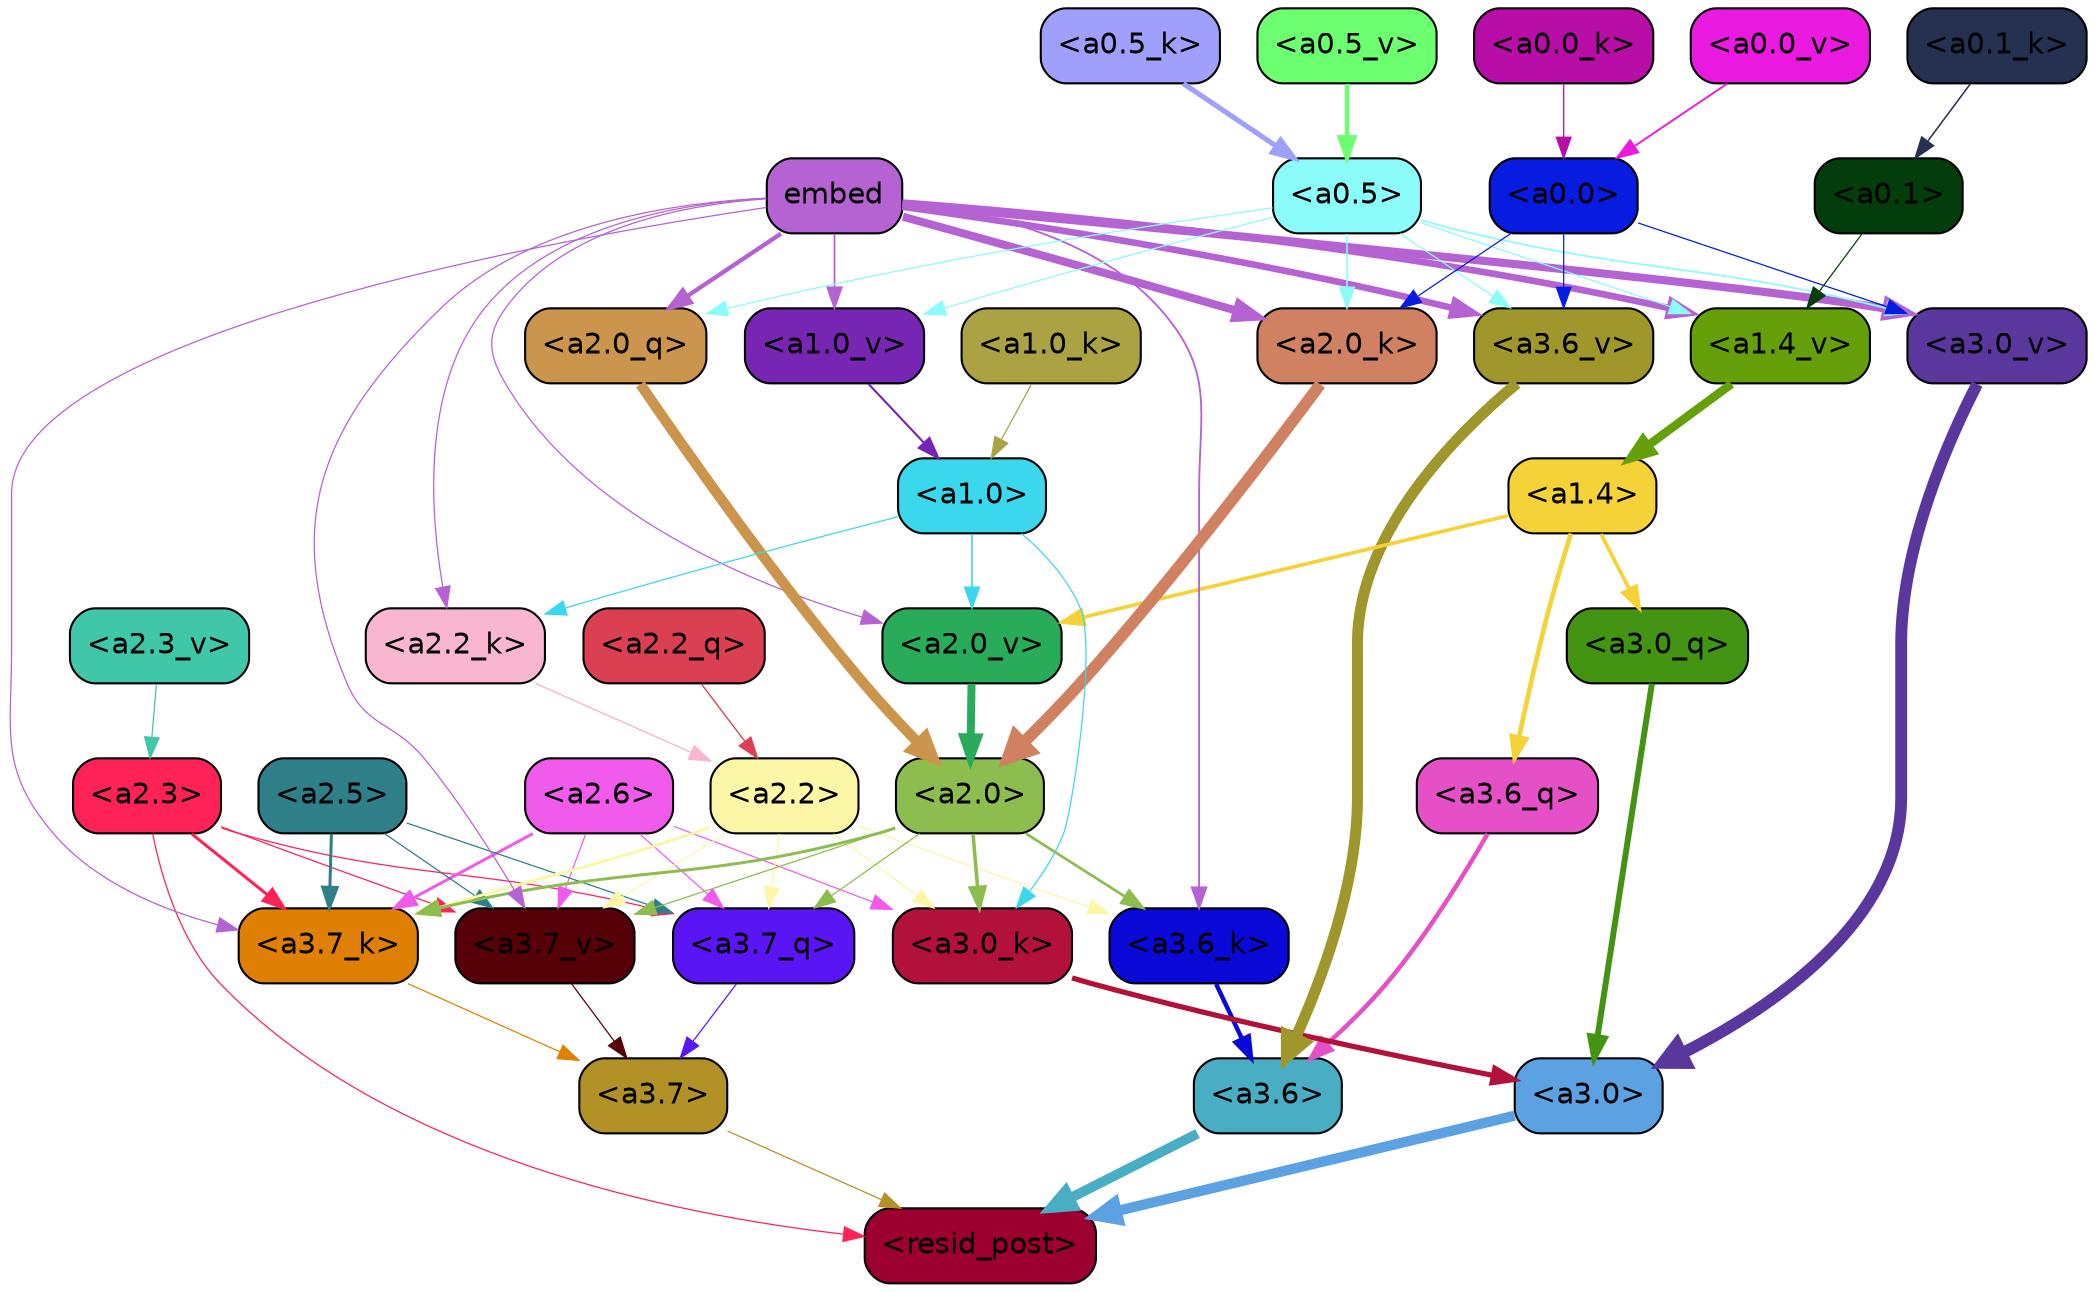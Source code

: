 strict digraph "" {
	graph [bgcolor=transparent,
		layout=dot,
		overlap=false,
		splines=true
	];
	"<a3.7>"	[color=black,
		fillcolor="#b29227",
		fontname=Helvetica,
		shape=box,
		style="filled, rounded"];
	"<resid_post>"	[color=black,
		fillcolor="#9c0030",
		fontname=Helvetica,
		shape=box,
		style="filled, rounded"];
	"<a3.7>" -> "<resid_post>"	[color="#b29227",
		penwidth=0.6];
	"<a3.6>"	[color=black,
		fillcolor="#49adc3",
		fontname=Helvetica,
		shape=box,
		style="filled, rounded"];
	"<a3.6>" -> "<resid_post>"	[color="#49adc3",
		penwidth=4.746312499046326];
	"<a3.0>"	[color=black,
		fillcolor="#5ca1e2",
		fontname=Helvetica,
		shape=box,
		style="filled, rounded"];
	"<a3.0>" -> "<resid_post>"	[color="#5ca1e2",
		penwidth=4.896343111991882];
	"<a2.3>"	[color=black,
		fillcolor="#ff2256",
		fontname=Helvetica,
		shape=box,
		style="filled, rounded"];
	"<a2.3>" -> "<resid_post>"	[color="#ff2256",
		penwidth=0.6];
	"<a3.7_q>"	[color=black,
		fillcolor="#5a15f5",
		fontname=Helvetica,
		shape=box,
		style="filled, rounded"];
	"<a2.3>" -> "<a3.7_q>"	[color="#ff2256",
		penwidth=0.6];
	"<a3.7_k>"	[color=black,
		fillcolor="#df8004",
		fontname=Helvetica,
		shape=box,
		style="filled, rounded"];
	"<a2.3>" -> "<a3.7_k>"	[color="#ff2256",
		penwidth=1.467104621231556];
	"<a3.7_v>"	[color=black,
		fillcolor="#560007",
		fontname=Helvetica,
		shape=box,
		style="filled, rounded"];
	"<a2.3>" -> "<a3.7_v>"	[color="#ff2256",
		penwidth=0.6];
	"<a3.7_q>" -> "<a3.7>"	[color="#5a15f5",
		penwidth=0.6];
	"<a3.6_q>"	[color=black,
		fillcolor="#e550c6",
		fontname=Helvetica,
		shape=box,
		style="filled, rounded"];
	"<a3.6_q>" -> "<a3.6>"	[color="#e550c6",
		penwidth=2.160832464694977];
	"<a3.0_q>"	[color=black,
		fillcolor="#429412",
		fontname=Helvetica,
		shape=box,
		style="filled, rounded"];
	"<a3.0_q>" -> "<a3.0>"	[color="#429412",
		penwidth=2.870753765106201];
	"<a3.7_k>" -> "<a3.7>"	[color="#df8004",
		penwidth=0.6];
	"<a3.6_k>"	[color=black,
		fillcolor="#0b09d8",
		fontname=Helvetica,
		shape=box,
		style="filled, rounded"];
	"<a3.6_k>" -> "<a3.6>"	[color="#0b09d8",
		penwidth=2.13908451795578];
	"<a3.0_k>"	[color=black,
		fillcolor="#b1113b",
		fontname=Helvetica,
		shape=box,
		style="filled, rounded"];
	"<a3.0_k>" -> "<a3.0>"	[color="#b1113b",
		penwidth=2.520303964614868];
	"<a3.7_v>" -> "<a3.7>"	[color="#560007",
		penwidth=0.6];
	"<a3.6_v>"	[color=black,
		fillcolor="#9f972b",
		fontname=Helvetica,
		shape=box,
		style="filled, rounded"];
	"<a3.6_v>" -> "<a3.6>"	[color="#9f972b",
		penwidth=5.297133803367615];
	"<a3.0_v>"	[color=black,
		fillcolor="#5a379d",
		fontname=Helvetica,
		shape=box,
		style="filled, rounded"];
	"<a3.0_v>" -> "<a3.0>"	[color="#5a379d",
		penwidth=5.680712580680847];
	"<a2.6>"	[color=black,
		fillcolor="#f05beb",
		fontname=Helvetica,
		shape=box,
		style="filled, rounded"];
	"<a2.6>" -> "<a3.7_q>"	[color="#f05beb",
		penwidth=0.6];
	"<a2.6>" -> "<a3.7_k>"	[color="#f05beb",
		penwidth=1.4453159049153328];
	"<a2.6>" -> "<a3.0_k>"	[color="#f05beb",
		penwidth=0.6];
	"<a2.6>" -> "<a3.7_v>"	[color="#f05beb",
		penwidth=0.6];
	"<a2.5>"	[color=black,
		fillcolor="#2f7f88",
		fontname=Helvetica,
		shape=box,
		style="filled, rounded"];
	"<a2.5>" -> "<a3.7_q>"	[color="#2f7f88",
		penwidth=0.6];
	"<a2.5>" -> "<a3.7_k>"	[color="#2f7f88",
		penwidth=1.4526091292500496];
	"<a2.5>" -> "<a3.7_v>"	[color="#2f7f88",
		penwidth=0.6];
	"<a2.2>"	[color=black,
		fillcolor="#fcf7a6",
		fontname=Helvetica,
		shape=box,
		style="filled, rounded"];
	"<a2.2>" -> "<a3.7_q>"	[color="#fcf7a6",
		penwidth=0.6];
	"<a2.2>" -> "<a3.7_k>"	[color="#fcf7a6",
		penwidth=1.4310357049107552];
	"<a2.2>" -> "<a3.6_k>"	[color="#fcf7a6",
		penwidth=0.6];
	"<a2.2>" -> "<a3.0_k>"	[color="#fcf7a6",
		penwidth=0.6];
	"<a2.2>" -> "<a3.7_v>"	[color="#fcf7a6",
		penwidth=0.6];
	"<a2.0>"	[color=black,
		fillcolor="#8dbd4f",
		fontname=Helvetica,
		shape=box,
		style="filled, rounded"];
	"<a2.0>" -> "<a3.7_q>"	[color="#8dbd4f",
		penwidth=0.6];
	"<a2.0>" -> "<a3.7_k>"	[color="#8dbd4f",
		penwidth=1.4314699843525887];
	"<a2.0>" -> "<a3.6_k>"	[color="#8dbd4f",
		penwidth=1.2950235605239868];
	"<a2.0>" -> "<a3.0_k>"	[color="#8dbd4f",
		penwidth=1.712992787361145];
	"<a2.0>" -> "<a3.7_v>"	[color="#8dbd4f",
		penwidth=0.6];
	"<a1.4>"	[color=black,
		fillcolor="#f6d239",
		fontname=Helvetica,
		shape=box,
		style="filled, rounded"];
	"<a1.4>" -> "<a3.6_q>"	[color="#f6d239",
		penwidth=2.242796540260315];
	"<a1.4>" -> "<a3.0_q>"	[color="#f6d239",
		penwidth=1.7808996737003326];
	"<a2.0_v>"	[color=black,
		fillcolor="#28ac5a",
		fontname=Helvetica,
		shape=box,
		style="filled, rounded"];
	"<a1.4>" -> "<a2.0_v>"	[color="#f6d239",
		penwidth=1.7603429555892944];
	embed	[color=black,
		fillcolor="#b562d3",
		fontname=Helvetica,
		shape=box,
		style="filled, rounded"];
	embed -> "<a3.7_k>"	[color="#b562d3",
		penwidth=0.6];
	embed -> "<a3.6_k>"	[color="#b562d3",
		penwidth=0.891706109046936];
	embed -> "<a3.7_v>"	[color="#b562d3",
		penwidth=0.6];
	embed -> "<a3.6_v>"	[color="#b562d3",
		penwidth=3.1766927242279053];
	embed -> "<a3.0_v>"	[color="#b562d3",
		penwidth=3.9005755856633186];
	"<a2.0_q>"	[color=black,
		fillcolor="#cc954d",
		fontname=Helvetica,
		shape=box,
		style="filled, rounded"];
	embed -> "<a2.0_q>"	[color="#b562d3",
		penwidth=2.0810389518737793];
	"<a2.2_k>"	[color=black,
		fillcolor="#f9b6d0",
		fontname=Helvetica,
		shape=box,
		style="filled, rounded"];
	embed -> "<a2.2_k>"	[color="#b562d3",
		penwidth=0.6];
	"<a2.0_k>"	[color=black,
		fillcolor="#cf8162",
		fontname=Helvetica,
		shape=box,
		style="filled, rounded"];
	embed -> "<a2.0_k>"	[color="#b562d3",
		penwidth=3.8915770053863525];
	embed -> "<a2.0_v>"	[color="#b562d3",
		penwidth=0.6];
	"<a1.4_v>"	[color=black,
		fillcolor="#65a00a",
		fontname=Helvetica,
		shape=box,
		style="filled, rounded"];
	embed -> "<a1.4_v>"	[color="#b562d3",
		penwidth=3.201367974281311];
	"<a1.0_v>"	[color=black,
		fillcolor="#7725b3",
		fontname=Helvetica,
		shape=box,
		style="filled, rounded"];
	embed -> "<a1.0_v>"	[color="#b562d3",
		penwidth=0.8298318386077881];
	"<a1.0>"	[color=black,
		fillcolor="#3bd7ed",
		fontname=Helvetica,
		shape=box,
		style="filled, rounded"];
	"<a1.0>" -> "<a3.0_k>"	[color="#3bd7ed",
		penwidth=0.6];
	"<a1.0>" -> "<a2.2_k>"	[color="#3bd7ed",
		penwidth=0.6];
	"<a1.0>" -> "<a2.0_v>"	[color="#3bd7ed",
		penwidth=0.7897878289222717];
	"<a0.5>"	[color=black,
		fillcolor="#8bfcfa",
		fontname=Helvetica,
		shape=box,
		style="filled, rounded"];
	"<a0.5>" -> "<a3.6_v>"	[color="#8bfcfa",
		penwidth=0.6];
	"<a0.5>" -> "<a3.0_v>"	[color="#8bfcfa",
		penwidth=0.8493617177009583];
	"<a0.5>" -> "<a2.0_q>"	[color="#8bfcfa",
		penwidth=0.6];
	"<a0.5>" -> "<a2.0_k>"	[color="#8bfcfa",
		penwidth=0.7482255101203918];
	"<a0.5>" -> "<a1.4_v>"	[color="#8bfcfa",
		penwidth=0.6];
	"<a0.5>" -> "<a1.0_v>"	[color="#8bfcfa",
		penwidth=0.6];
	"<a0.0>"	[color=black,
		fillcolor="#071be1",
		fontname=Helvetica,
		shape=box,
		style="filled, rounded"];
	"<a0.0>" -> "<a3.6_v>"	[color="#071be1",
		penwidth=0.6];
	"<a0.0>" -> "<a3.0_v>"	[color="#071be1",
		penwidth=0.6];
	"<a0.0>" -> "<a2.0_k>"	[color="#071be1",
		penwidth=0.6];
	"<a2.2_q>"	[color=black,
		fillcolor="#da4051",
		fontname=Helvetica,
		shape=box,
		style="filled, rounded"];
	"<a2.2_q>" -> "<a2.2>"	[color="#da4051",
		penwidth=0.6449352353811264];
	"<a2.0_q>" -> "<a2.0>"	[color="#cc954d",
		penwidth=5.017253503203392];
	"<a2.2_k>" -> "<a2.2>"	[color="#f9b6d0",
		penwidth=0.6690489649772644];
	"<a2.0_k>" -> "<a2.0>"	[color="#cf8162",
		penwidth=5.656688302755356];
	"<a2.3_v>"	[color=black,
		fillcolor="#3fc7a7",
		fontname=Helvetica,
		shape=box,
		style="filled, rounded"];
	"<a2.3_v>" -> "<a2.3>"	[color="#3fc7a7",
		penwidth=0.6];
	"<a2.0_v>" -> "<a2.0>"	[color="#28ac5a",
		penwidth=3.8170836865901947];
	"<a1.0_k>"	[color=black,
		fillcolor="#aba244",
		fontname=Helvetica,
		shape=box,
		style="filled, rounded"];
	"<a1.0_k>" -> "<a1.0>"	[color="#aba244",
		penwidth=0.6];
	"<a1.4_v>" -> "<a1.4>"	[color="#65a00a",
		penwidth=4.140247106552124];
	"<a1.0_v>" -> "<a1.0>"	[color="#7725b3",
		penwidth=1.020309567451477];
	"<a0.1>"	[color=black,
		fillcolor="#033d0b",
		fontname=Helvetica,
		shape=box,
		style="filled, rounded"];
	"<a0.1>" -> "<a1.4_v>"	[color="#033d0b",
		penwidth=0.6];
	"<a0.5_k>"	[color=black,
		fillcolor="#a19ffc",
		fontname=Helvetica,
		shape=box,
		style="filled, rounded"];
	"<a0.5_k>" -> "<a0.5>"	[color="#a19ffc",
		penwidth=2.463372588157654];
	"<a0.1_k>"	[color=black,
		fillcolor="#263050",
		fontname=Helvetica,
		shape=box,
		style="filled, rounded"];
	"<a0.1_k>" -> "<a0.1>"	[color="#263050",
		penwidth=0.7361900806427002];
	"<a0.0_k>"	[color=black,
		fillcolor="#b90da7",
		fontname=Helvetica,
		shape=box,
		style="filled, rounded"];
	"<a0.0_k>" -> "<a0.0>"	[color="#b90da7",
		penwidth=0.6284329891204834];
	"<a0.5_v>"	[color=black,
		fillcolor="#6cff6f",
		fontname=Helvetica,
		shape=box,
		style="filled, rounded"];
	"<a0.5_v>" -> "<a0.5>"	[color="#6cff6f",
		penwidth=2.1396186351776123];
	"<a0.0_v>"	[color=black,
		fillcolor="#ea1ae1",
		fontname=Helvetica,
		shape=box,
		style="filled, rounded"];
	"<a0.0_v>" -> "<a0.0>"	[color="#ea1ae1",
		penwidth=0.9198480844497681];
}
